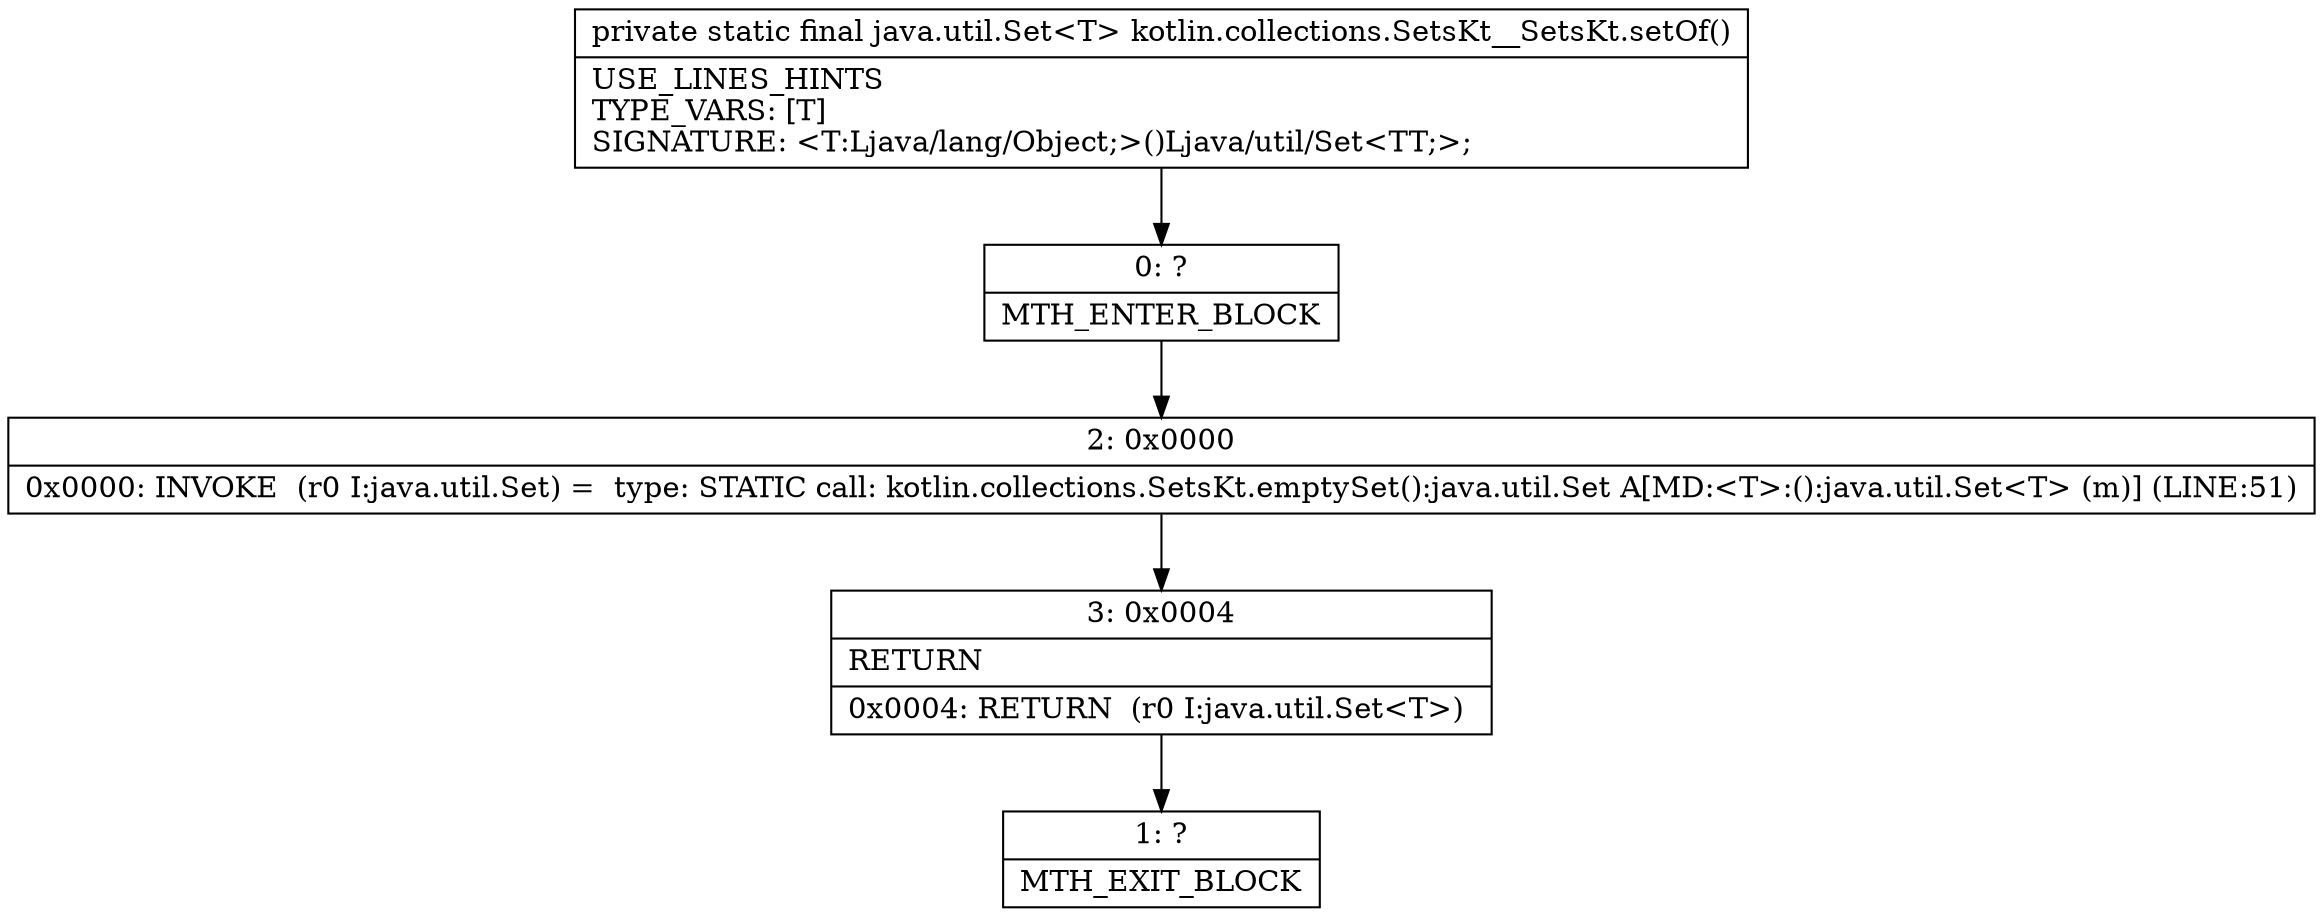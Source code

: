 digraph "CFG forkotlin.collections.SetsKt__SetsKt.setOf()Ljava\/util\/Set;" {
Node_0 [shape=record,label="{0\:\ ?|MTH_ENTER_BLOCK\l}"];
Node_2 [shape=record,label="{2\:\ 0x0000|0x0000: INVOKE  (r0 I:java.util.Set) =  type: STATIC call: kotlin.collections.SetsKt.emptySet():java.util.Set A[MD:\<T\>:():java.util.Set\<T\> (m)] (LINE:51)\l}"];
Node_3 [shape=record,label="{3\:\ 0x0004|RETURN\l|0x0004: RETURN  (r0 I:java.util.Set\<T\>) \l}"];
Node_1 [shape=record,label="{1\:\ ?|MTH_EXIT_BLOCK\l}"];
MethodNode[shape=record,label="{private static final java.util.Set\<T\> kotlin.collections.SetsKt__SetsKt.setOf()  | USE_LINES_HINTS\lTYPE_VARS: [T]\lSIGNATURE: \<T:Ljava\/lang\/Object;\>()Ljava\/util\/Set\<TT;\>;\l}"];
MethodNode -> Node_0;Node_0 -> Node_2;
Node_2 -> Node_3;
Node_3 -> Node_1;
}

